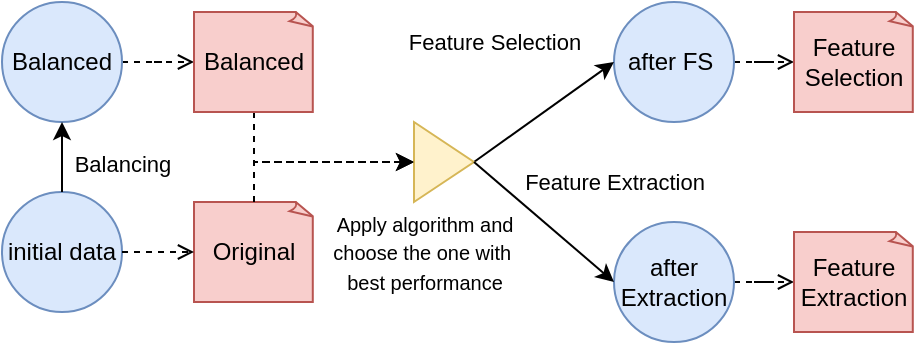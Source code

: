 <mxfile version="13.10.4" type="github">
  <diagram id="KaexqXeGwiMuKF7mzq42" name="Page-1">
    <mxGraphModel dx="946" dy="645" grid="1" gridSize="10" guides="1" tooltips="1" connect="1" arrows="1" fold="1" page="1" pageScale="1" pageWidth="827" pageHeight="1169" math="0" shadow="0">
      <root>
        <mxCell id="0" />
        <mxCell id="1" parent="0" />
        <mxCell id="2oJo6NesX2OGAvK4LQgh-1" value="initial data" style="ellipse;whiteSpace=wrap;html=1;aspect=fixed;fillColor=#dae8fc;strokeColor=#6c8ebf;" parent="1" vertex="1">
          <mxGeometry x="354" y="155" width="60" height="60" as="geometry" />
        </mxCell>
        <mxCell id="2oJo6NesX2OGAvK4LQgh-8" value="Original" style="whiteSpace=wrap;html=1;shape=mxgraph.basic.document;fillColor=#f8cecc;strokeColor=#b85450;" parent="1" vertex="1">
          <mxGeometry x="450" y="160" width="60" height="50" as="geometry" />
        </mxCell>
        <mxCell id="2oJo6NesX2OGAvK4LQgh-9" value="" style="endArrow=open;html=1;exitX=1;exitY=0.5;exitDx=0;exitDy=0;entryX=0;entryY=0.5;entryDx=0;entryDy=0;entryPerimeter=0;dashed=1;endFill=0;" parent="1" source="2oJo6NesX2OGAvK4LQgh-1" target="2oJo6NesX2OGAvK4LQgh-8" edge="1">
          <mxGeometry width="50" height="50" relative="1" as="geometry">
            <mxPoint x="217.322" y="147.678" as="sourcePoint" />
            <mxPoint x="190" y="180" as="targetPoint" />
          </mxGeometry>
        </mxCell>
        <mxCell id="2oJo6NesX2OGAvK4LQgh-67" style="edgeStyle=orthogonalEdgeStyle;rounded=0;orthogonalLoop=1;jettySize=auto;html=1;entryX=0;entryY=0.5;entryDx=0;entryDy=0;entryPerimeter=0;dashed=1;endArrow=open;endFill=0;" parent="1" source="2oJo6NesX2OGAvK4LQgh-10" target="2oJo6NesX2OGAvK4LQgh-12" edge="1">
          <mxGeometry relative="1" as="geometry" />
        </mxCell>
        <mxCell id="2oJo6NesX2OGAvK4LQgh-10" value="after FS&amp;nbsp;" style="ellipse;whiteSpace=wrap;html=1;aspect=fixed;fillColor=#dae8fc;strokeColor=#6c8ebf;" parent="1" vertex="1">
          <mxGeometry x="660" y="60" width="60" height="60" as="geometry" />
        </mxCell>
        <mxCell id="2oJo6NesX2OGAvK4LQgh-11" value="" style="endArrow=classic;html=1;entryX=0;entryY=0.5;entryDx=0;entryDy=0;exitX=1;exitY=0.5;exitDx=0;exitDy=0;" parent="1" source="2oJo6NesX2OGAvK4LQgh-55" target="2oJo6NesX2OGAvK4LQgh-10" edge="1">
          <mxGeometry x="1" y="-332" width="50" height="50" relative="1" as="geometry">
            <mxPoint x="960" y="190" as="sourcePoint" />
            <mxPoint x="590" y="150" as="targetPoint" />
            <mxPoint x="58" y="75" as="offset" />
          </mxGeometry>
        </mxCell>
        <mxCell id="2oJo6NesX2OGAvK4LQgh-39" value="Feature Selection" style="edgeLabel;html=1;align=center;verticalAlign=middle;resizable=0;points=[];" parent="2oJo6NesX2OGAvK4LQgh-11" vertex="1" connectable="0">
          <mxGeometry x="0.168" y="2" relative="1" as="geometry">
            <mxPoint x="-29.52" y="-29.31" as="offset" />
          </mxGeometry>
        </mxCell>
        <mxCell id="2oJo6NesX2OGAvK4LQgh-12" value="Feature Selection" style="whiteSpace=wrap;html=1;shape=mxgraph.basic.document;fillColor=#f8cecc;strokeColor=#b85450;" parent="1" vertex="1">
          <mxGeometry x="750" y="65" width="60" height="50" as="geometry" />
        </mxCell>
        <mxCell id="6b62Ja6Kuc7OPIPla02d-2" style="edgeStyle=none;rounded=0;orthogonalLoop=1;jettySize=auto;html=1;endArrow=classic;endFill=1;dashed=1;exitX=0.5;exitY=0;exitDx=0;exitDy=0;exitPerimeter=0;" parent="1" source="2oJo6NesX2OGAvK4LQgh-8" edge="1">
          <mxGeometry relative="1" as="geometry">
            <mxPoint x="560" y="140" as="targetPoint" />
            <mxPoint x="300" y="140" as="sourcePoint" />
            <Array as="points">
              <mxPoint x="480" y="140" />
            </Array>
          </mxGeometry>
        </mxCell>
        <mxCell id="2oJo6NesX2OGAvK4LQgh-73" style="edgeStyle=orthogonalEdgeStyle;rounded=0;orthogonalLoop=1;jettySize=auto;html=1;dashed=1;endArrow=open;endFill=0;" parent="1" source="2oJo6NesX2OGAvK4LQgh-48" target="2oJo6NesX2OGAvK4LQgh-72" edge="1">
          <mxGeometry relative="1" as="geometry" />
        </mxCell>
        <mxCell id="2oJo6NesX2OGAvK4LQgh-48" value="after Extraction" style="ellipse;whiteSpace=wrap;html=1;aspect=fixed;fillColor=#dae8fc;strokeColor=#6c8ebf;" parent="1" vertex="1">
          <mxGeometry x="660" y="170" width="60" height="60" as="geometry" />
        </mxCell>
        <mxCell id="2oJo6NesX2OGAvK4LQgh-64" style="edgeStyle=orthogonalEdgeStyle;rounded=0;orthogonalLoop=1;jettySize=auto;html=1;entryX=0;entryY=0.5;entryDx=0;entryDy=0;entryPerimeter=0;dashed=1;endArrow=open;endFill=0;" parent="1" source="2oJo6NesX2OGAvK4LQgh-51" target="2oJo6NesX2OGAvK4LQgh-63" edge="1">
          <mxGeometry relative="1" as="geometry" />
        </mxCell>
        <mxCell id="2oJo6NesX2OGAvK4LQgh-51" value="Balanced" style="ellipse;whiteSpace=wrap;html=1;aspect=fixed;fillColor=#dae8fc;strokeColor=#6c8ebf;" parent="1" vertex="1">
          <mxGeometry x="354" y="60" width="60" height="60" as="geometry" />
        </mxCell>
        <mxCell id="2oJo6NesX2OGAvK4LQgh-55" value="" style="triangle;whiteSpace=wrap;html=1;fillColor=#fff2cc;strokeColor=#d6b656;" parent="1" vertex="1">
          <mxGeometry x="560" y="120" width="30" height="40" as="geometry" />
        </mxCell>
        <mxCell id="2oJo6NesX2OGAvK4LQgh-61" style="rounded=0;orthogonalLoop=1;jettySize=auto;html=1;endArrow=classic;endFill=1;exitX=0.5;exitY=0;exitDx=0;exitDy=0;entryX=0.5;entryY=1;entryDx=0;entryDy=0;" parent="1" source="2oJo6NesX2OGAvK4LQgh-1" target="2oJo6NesX2OGAvK4LQgh-51" edge="1">
          <mxGeometry relative="1" as="geometry">
            <mxPoint x="360" y="150" as="sourcePoint" />
            <mxPoint x="300" y="120" as="targetPoint" />
            <Array as="points" />
          </mxGeometry>
        </mxCell>
        <mxCell id="2oJo6NesX2OGAvK4LQgh-74" value="Balancing" style="edgeLabel;html=1;align=center;verticalAlign=middle;resizable=0;points=[];" parent="2oJo6NesX2OGAvK4LQgh-61" vertex="1" connectable="0">
          <mxGeometry x="0.231" y="-3" relative="1" as="geometry">
            <mxPoint x="27.0" y="7" as="offset" />
          </mxGeometry>
        </mxCell>
        <mxCell id="2oJo6NesX2OGAvK4LQgh-65" style="edgeStyle=orthogonalEdgeStyle;rounded=0;orthogonalLoop=1;jettySize=auto;html=1;entryX=0;entryY=0.5;entryDx=0;entryDy=0;dashed=1;endArrow=classic;endFill=1;" parent="1" source="2oJo6NesX2OGAvK4LQgh-63" target="2oJo6NesX2OGAvK4LQgh-55" edge="1">
          <mxGeometry relative="1" as="geometry">
            <Array as="points">
              <mxPoint x="480" y="140" />
            </Array>
          </mxGeometry>
        </mxCell>
        <mxCell id="2oJo6NesX2OGAvK4LQgh-63" value="Balanced" style="whiteSpace=wrap;html=1;shape=mxgraph.basic.document;fillColor=#f8cecc;strokeColor=#b85450;" parent="1" vertex="1">
          <mxGeometry x="450" y="65" width="60" height="50" as="geometry" />
        </mxCell>
        <mxCell id="2oJo6NesX2OGAvK4LQgh-66" value="&lt;span style=&quot;font-size: 10px&quot;&gt;Apply algorithm and&lt;/span&gt;&lt;br style=&quot;font-size: 10px&quot;&gt;&lt;span style=&quot;font-size: 10px&quot;&gt;choose the one with&amp;nbsp;&lt;/span&gt;&lt;br style=&quot;font-size: 10px&quot;&gt;&lt;span style=&quot;font-size: 10px&quot;&gt;best performance&lt;/span&gt;" style="text;html=1;align=center;verticalAlign=middle;resizable=0;points=[];autosize=1;" parent="1" vertex="1">
          <mxGeometry x="510" y="160" width="110" height="50" as="geometry" />
        </mxCell>
        <mxCell id="2oJo6NesX2OGAvK4LQgh-69" value="" style="endArrow=classic;html=1;entryX=0;entryY=0.5;entryDx=0;entryDy=0;exitX=1;exitY=0.5;exitDx=0;exitDy=0;" parent="1" source="2oJo6NesX2OGAvK4LQgh-55" target="2oJo6NesX2OGAvK4LQgh-48" edge="1">
          <mxGeometry x="1" y="-332" width="50" height="50" relative="1" as="geometry">
            <mxPoint x="540" y="350" as="sourcePoint" />
            <mxPoint x="660" y="380" as="targetPoint" />
            <mxPoint x="58" y="75" as="offset" />
            <Array as="points" />
          </mxGeometry>
        </mxCell>
        <mxCell id="2oJo6NesX2OGAvK4LQgh-70" value="Feature Extraction" style="edgeLabel;html=1;align=center;verticalAlign=middle;resizable=0;points=[];" parent="2oJo6NesX2OGAvK4LQgh-69" vertex="1" connectable="0">
          <mxGeometry x="0.168" y="2" relative="1" as="geometry">
            <mxPoint x="27.7" y="-23.62" as="offset" />
          </mxGeometry>
        </mxCell>
        <mxCell id="2oJo6NesX2OGAvK4LQgh-72" value="Feature Extraction" style="whiteSpace=wrap;html=1;shape=mxgraph.basic.document;fillColor=#f8cecc;strokeColor=#b85450;" parent="1" vertex="1">
          <mxGeometry x="750" y="175" width="60" height="50" as="geometry" />
        </mxCell>
      </root>
    </mxGraphModel>
  </diagram>
</mxfile>
